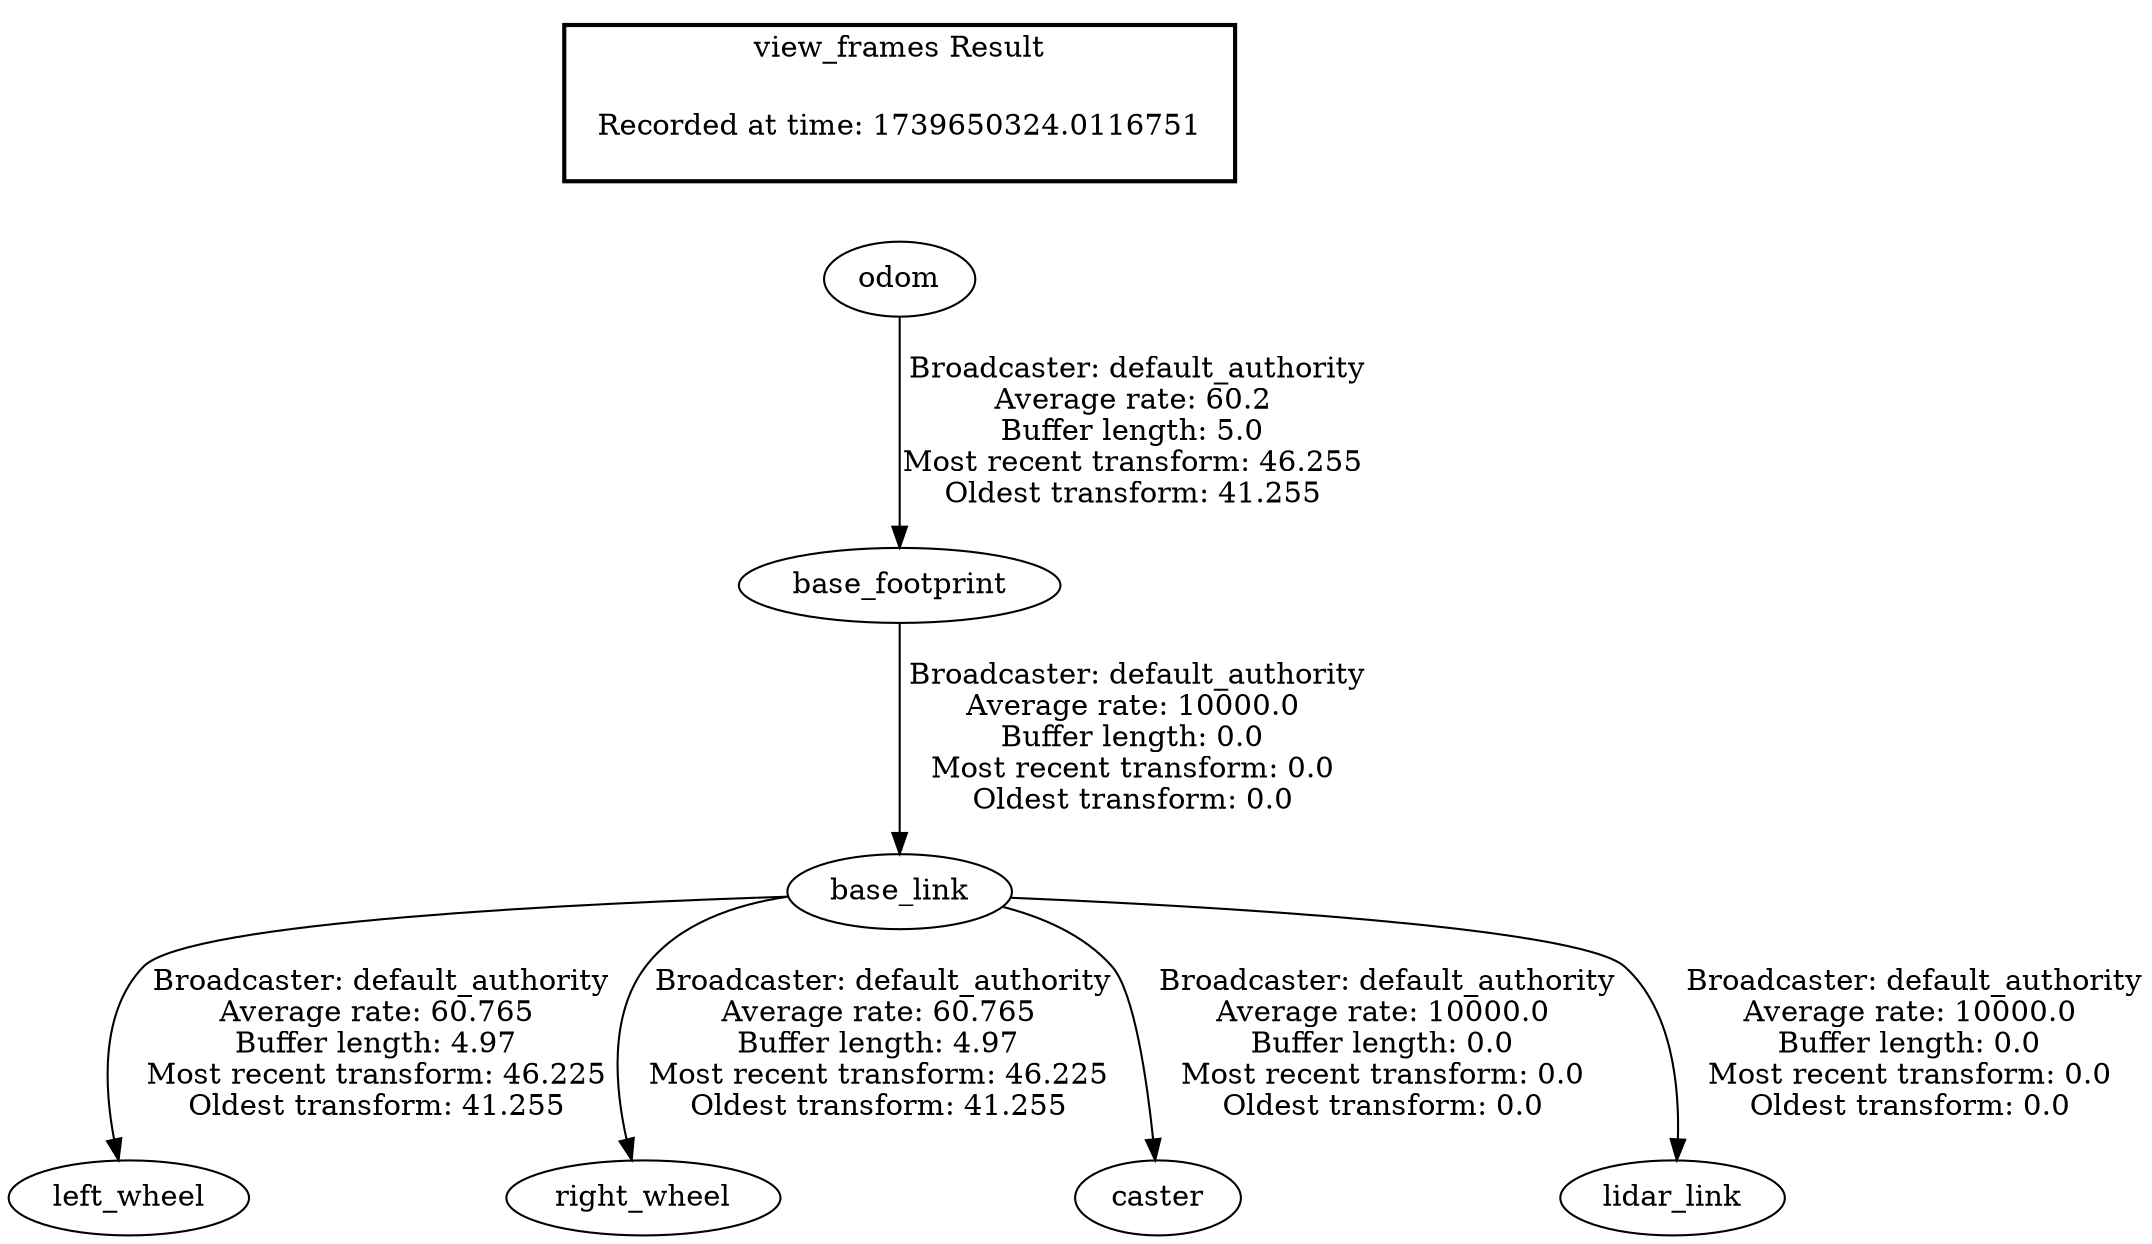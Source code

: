 digraph G {
"odom" -> "base_footprint"[label=" Broadcaster: default_authority\nAverage rate: 60.2\nBuffer length: 5.0\nMost recent transform: 46.255\nOldest transform: 41.255\n"];
"base_link" -> "left_wheel"[label=" Broadcaster: default_authority\nAverage rate: 60.765\nBuffer length: 4.97\nMost recent transform: 46.225\nOldest transform: 41.255\n"];
"base_footprint" -> "base_link"[label=" Broadcaster: default_authority\nAverage rate: 10000.0\nBuffer length: 0.0\nMost recent transform: 0.0\nOldest transform: 0.0\n"];
"base_link" -> "right_wheel"[label=" Broadcaster: default_authority\nAverage rate: 60.765\nBuffer length: 4.97\nMost recent transform: 46.225\nOldest transform: 41.255\n"];
"base_link" -> "caster"[label=" Broadcaster: default_authority\nAverage rate: 10000.0\nBuffer length: 0.0\nMost recent transform: 0.0\nOldest transform: 0.0\n"];
"base_link" -> "lidar_link"[label=" Broadcaster: default_authority\nAverage rate: 10000.0\nBuffer length: 0.0\nMost recent transform: 0.0\nOldest transform: 0.0\n"];
edge [style=invis];
 subgraph cluster_legend { style=bold; color=black; label ="view_frames Result";
"Recorded at time: 1739650324.0116751"[ shape=plaintext ] ;
}->"odom";
}